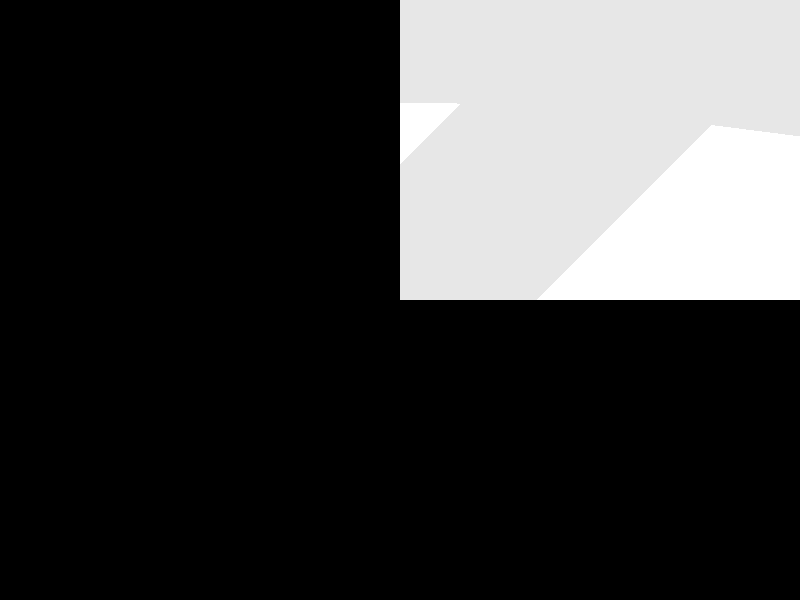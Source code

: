 // POV-Ray 3.6/3.7 include file "Wire_Netting_Fence_00.inc" 
// author: Friedrich A, Lohmueller, Jan-2006, May-2014
// homepage: http://www.f-lohmueller.de/
// email: Friedrich.Lohmueller_aT_t-online.de
//------------------------------------------------------------------------
#ifndef( Wire_Netting_Fence_00_Inc_Temp)
#declare Wire_Netting_Fence_00_Inc_Temp = version;
#version 3.6;

//---------------------------------------------------------------------------------------
//---------------------------------------------------------------------------------------
//------------------------------------------------ a wire netting fence -----------------
//------------------------------------------------------------------------------ /////////  
#macro Wire_Netting_Fence_00  ( Fence___Width_X, // width of fence in x direction
                                Fence___Heigth_Y,// width of fence in y direction
                                Wire_Net___Width,  //  net width   
                                Wire_Net___Radius, //
                                Wire___Color       // color of the wire
                        ) //------------------------------------------------------------- 
//--------------------------------------------------------------------------------------- 
#local D = 0.00001;
//---------------------------------------------------------------------------------------
//----------------------------------------------------------------
#macro WN_Raster_( Wire_Net___Width_, Wire_Net___Radius_, Wire___Color_) 
       pigment{ gradient x scale Wire_Net___Width_
                color_map{[0.000                 color rgb Wire___Color_]
                          [0+Wire_Net___Radius_  color rgb Wire___Color_]
                          [0+Wire_Net___Radius_  color rgbt<1,1,1,1>]
                          [1-Wire_Net___Radius_  color rgbt<1,1,1,1>]
                          [1-Wire_Net___Radius_  color rgb Wire___Color_]
                          [1.000                 color rgb Wire___Color_]} }
#end// of WN_Raster(...)-macro    
//---------------------------------------------------------------
#macro Clear___Grid_ (Wire_Net___Width__, Wire_Net___Radius__, Wire___Color__ )
 texture{ WN_Raster_(Wire_Net___Width__, Wire_Net___Radius__, Wire___Color__) rotate<0 ,45,0> rotate<90,0,0>} 
 texture{ WN_Raster_(Wire_Net___Width__, Wire_Net___Radius__, Wire___Color__) rotate<0,-45,0> rotate<90,0,0>}
#end //
//---------------------------------------------------------------

//------------------------------------------------------ the wire netting fence:
union{
// the wire net
box { <0,0,0>,< Fence___Width_X,Fence___Heigth_Y,0.001>           
      Clear___Grid_ ( Wire_Net___Width, Wire_Net___Radius, Wire___Color)
    }
// the lower wire
cylinder{ <0,0,0>,<Fence___Width_X,0,0>, Wire_Net___Radius*Wire_Net___Width 
          translate<0,Wire_Net___Radius*Wire_Net___Width,0>  pigment{color rgb  Wire___Color}} 
          
// the upper wire
cylinder{ <0,0,0>,<Fence___Width_X,0,0>, Wire_Net___Radius*Wire_Net___Width 
          translate<0,Fence___Heigth_Y-Wire_Net___Radius*Wire_Net___Width,0>  pigment{color rgb  Wire___Color}} 
} // end of union 
// --------------------------------------------------------------------------------------
// --------------------------------------------------------------------------------------
#end// of macro ------------------------------------------------------// end of macro




//---------------------------------------------------------------------------------------
//---------------------------------------------------------------------------------------
//---------------------------------------------------------------------------------------
// sample: 

//---------------------------------------------------------------------------------------//
//#include "Wire_Netting_Fence_00.inc" // a wire netting fence
//-------------------------------------
//global_settings { max_trace_level 10 }//(1...256) [default = 5] 
//---------------------------------------------------------------------------------------// 
object{ Wire_Netting_Fence_00(  2.00, // Fence_Width_X, // width of fence in x direction
                                1.50, // Fence_Heigth_Y,// width of fence in y direction
                                0.08, // Wire_Net_Width,  //  net width   
                                0.002,// Wire_Net_Radius, //
                                <1,1,1>*0.8 // Wire_Color // color of the wire
                              ) //-------------------------------------------------------//
        scale <1,1,1>*1
        rotate<0,0,0> 
        translate<0.00,0.00, 0.00>}
//---------------------------------------------------------------------------------------//
//-----------------------------------------------------------------------------------------



#version Wire_Netting_Fence_00_Inc_Temp;
#end
//------------------------------------- end of include file
